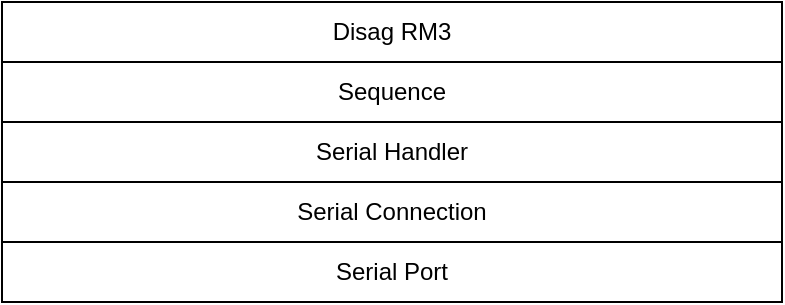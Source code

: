 <mxfile version="20.2.8" type="device"><diagram id="kdkYHWxsNV4OmuFz6vX2" name="Page-1"><mxGraphModel dx="1422" dy="865" grid="1" gridSize="10" guides="1" tooltips="1" connect="1" arrows="1" fold="1" page="1" pageScale="1" pageWidth="827" pageHeight="1169" math="0" shadow="0"><root><mxCell id="0"/><mxCell id="1" parent="0"/><mxCell id="cNiF66E1SuZTyMfpNe0--1" value="Serial Handler" style="rounded=0;whiteSpace=wrap;html=1;" vertex="1" parent="1"><mxGeometry x="350" y="410" width="390" height="30" as="geometry"/></mxCell><mxCell id="cNiF66E1SuZTyMfpNe0--2" value="Serial Connection" style="rounded=0;whiteSpace=wrap;html=1;" vertex="1" parent="1"><mxGeometry x="350" y="440" width="390" height="30" as="geometry"/></mxCell><mxCell id="cNiF66E1SuZTyMfpNe0--3" value="Serial Port" style="rounded=0;whiteSpace=wrap;html=1;" vertex="1" parent="1"><mxGeometry x="350" y="470" width="390" height="30" as="geometry"/></mxCell><mxCell id="cNiF66E1SuZTyMfpNe0--4" value="Sequence" style="rounded=0;whiteSpace=wrap;html=1;" vertex="1" parent="1"><mxGeometry x="350" y="380" width="390" height="30" as="geometry"/></mxCell><mxCell id="cNiF66E1SuZTyMfpNe0--5" value="Disag RM3" style="rounded=0;whiteSpace=wrap;html=1;" vertex="1" parent="1"><mxGeometry x="350" y="350" width="390" height="30" as="geometry"/></mxCell></root></mxGraphModel></diagram></mxfile>